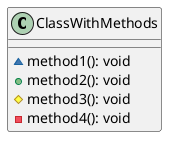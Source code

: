 @startuml
class ClassWithMethods{
{method} ~method1(): void
{method} +method2(): void
{method} #method3(): void
{method} -method4(): void
}
@enduml
